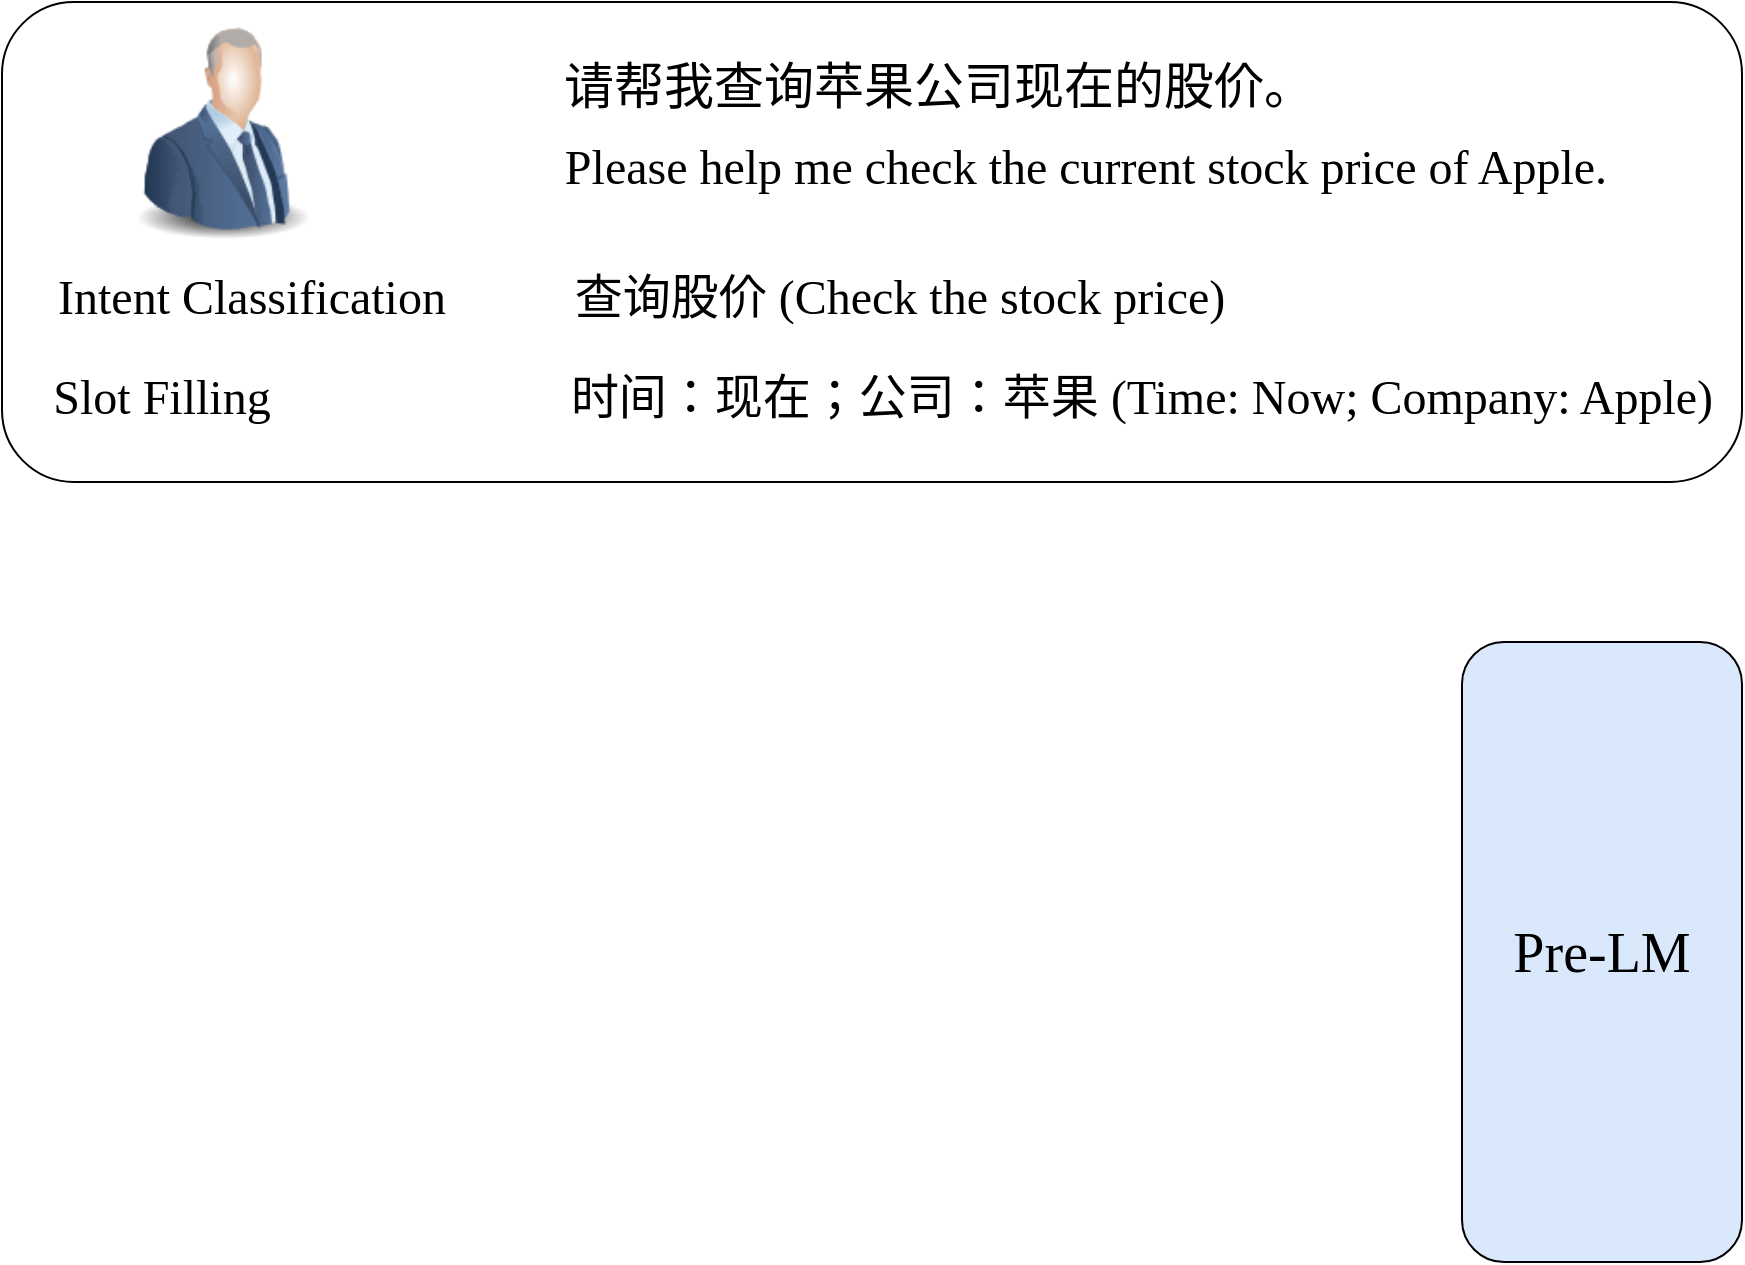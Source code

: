<mxfile version="24.7.12">
  <diagram name="第 1 页" id="et_9dHBUsUs_2zMKxzBQ">
    <mxGraphModel dx="1026" dy="650" grid="1" gridSize="10" guides="1" tooltips="1" connect="1" arrows="1" fold="1" page="1" pageScale="1" pageWidth="827" pageHeight="1169" math="0" shadow="0">
      <root>
        <mxCell id="0" />
        <mxCell id="1" parent="0" />
        <mxCell id="p3LiCyYIhPTqzkSWPBXI-1" value="&lt;font style=&quot;font-size: 28px;&quot; face=&quot;Times New Roman&quot;&gt;Pre-LM&lt;/font&gt;" style="rounded=1;whiteSpace=wrap;html=1;fillColor=#dae8fc;strokeColor=default;gradientColor=none;" vertex="1" parent="1">
          <mxGeometry x="740" y="330" width="140" height="310" as="geometry" />
        </mxCell>
        <mxCell id="p3LiCyYIhPTqzkSWPBXI-2" value="" style="rounded=1;whiteSpace=wrap;html=1;" vertex="1" parent="1">
          <mxGeometry x="10" y="10" width="870" height="240" as="geometry" />
        </mxCell>
        <mxCell id="p3LiCyYIhPTqzkSWPBXI-3" value="" style="image;html=1;image=img/lib/clip_art/people/Suit_Man_Blue_128x128.png" vertex="1" parent="1">
          <mxGeometry x="50" y="20" width="140" height="110" as="geometry" />
        </mxCell>
        <mxCell id="p3LiCyYIhPTqzkSWPBXI-4" value="&lt;font face=&quot;Times New Roman&quot; style=&quot;font-size: 25px;&quot;&gt;请帮我查询苹果公司现在的股价。&lt;/font&gt;" style="text;html=1;align=center;verticalAlign=middle;whiteSpace=wrap;rounded=0;fontSize=30;" vertex="1" parent="1">
          <mxGeometry x="288" y="35" width="381" height="30" as="geometry" />
        </mxCell>
        <mxCell id="p3LiCyYIhPTqzkSWPBXI-5" value="&lt;font face=&quot;Times New Roman&quot; style=&quot;font-size: 24px;&quot;&gt;查询股价 (Check the stock price)&lt;/font&gt;" style="text;html=1;align=center;verticalAlign=middle;whiteSpace=wrap;rounded=0;fontSize=30;" vertex="1" parent="1">
          <mxGeometry x="238" y="140" width="442" height="30" as="geometry" />
        </mxCell>
        <mxCell id="p3LiCyYIhPTqzkSWPBXI-6" value="&lt;font style=&quot;font-size: 24px;&quot; face=&quot;Times New Roman&quot;&gt;&lt;font style=&quot;&quot;&gt;时间：现在；公司：苹果&lt;/font&gt;&amp;nbsp;(Time: Now; Company: Apple)&lt;/font&gt;" style="text;html=1;align=center;verticalAlign=middle;whiteSpace=wrap;rounded=0;fontSize=30;" vertex="1" parent="1">
          <mxGeometry x="280" y="190" width="600" height="30" as="geometry" />
        </mxCell>
        <mxCell id="p3LiCyYIhPTqzkSWPBXI-7" value="&lt;font face=&quot;Times New Roman&quot; style=&quot;font-size: 24px;&quot;&gt;Intent Classification&lt;/font&gt;" style="text;html=1;align=center;verticalAlign=middle;whiteSpace=wrap;rounded=0;fontSize=30;" vertex="1" parent="1">
          <mxGeometry x="20" y="140" width="230" height="30" as="geometry" />
        </mxCell>
        <mxCell id="p3LiCyYIhPTqzkSWPBXI-8" value="&lt;font face=&quot;Times New Roman&quot; style=&quot;font-size: 24px;&quot;&gt;Slot Filling&lt;/font&gt;" style="text;html=1;align=center;verticalAlign=middle;whiteSpace=wrap;rounded=0;fontSize=30;" vertex="1" parent="1">
          <mxGeometry x="20" y="190" width="140" height="30" as="geometry" />
        </mxCell>
        <mxCell id="p3LiCyYIhPTqzkSWPBXI-9" value="&lt;span style=&quot;text-align: left;&quot;&gt;&lt;font style=&quot;font-size: 24px;&quot; face=&quot;Times New Roman&quot;&gt;Please help me check the current stock price of Apple.&lt;/font&gt;&lt;/span&gt;" style="text;html=1;align=center;verticalAlign=middle;whiteSpace=wrap;rounded=0;fontSize=30;" vertex="1" parent="1">
          <mxGeometry x="260" y="75" width="584" height="30" as="geometry" />
        </mxCell>
      </root>
    </mxGraphModel>
  </diagram>
</mxfile>
